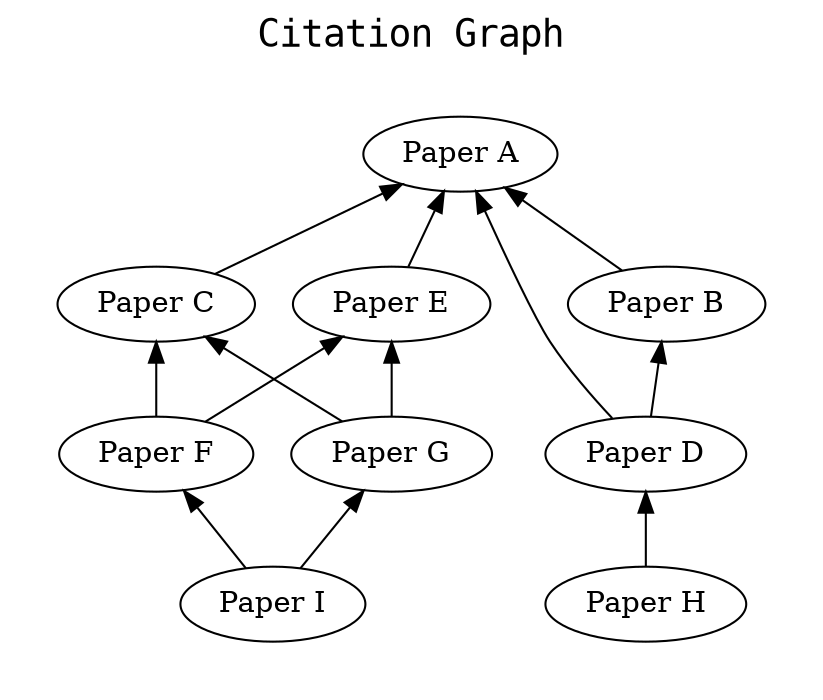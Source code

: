 digraph wt_run {
rankdir=BT

fontname=Courier; fontsize=18; labelloc=t
label="Citation Graph"

subgraph cluster_citations { label=""; color=white; penwidth=0
subgraph cluster_citations_inner { label=""; color=white

# paper nodes
"http://learningsparql.com/ns/papers#paperA" [label="Paper A"]
"http://learningsparql.com/ns/papers#paperB" [label="Paper B"]
"http://learningsparql.com/ns/papers#paperC" [label="Paper C"]
"http://learningsparql.com/ns/papers#paperD" [label="Paper D"]
"http://learningsparql.com/ns/papers#paperE" [label="Paper E"]
"http://learningsparql.com/ns/papers#paperF" [label="Paper F"]
"http://learningsparql.com/ns/papers#paperG" [label="Paper G"]
"http://learningsparql.com/ns/papers#paperH" [label="Paper H"]
"http://learningsparql.com/ns/papers#paperI" [label="Paper I"]

# citation edges
"http://learningsparql.com/ns/papers#paperB" -> "http://learningsparql.com/ns/papers#paperA"
"http://learningsparql.com/ns/papers#paperC" -> "http://learningsparql.com/ns/papers#paperA"
"http://learningsparql.com/ns/papers#paperD" -> "http://learningsparql.com/ns/papers#paperA"
"http://learningsparql.com/ns/papers#paperD" -> "http://learningsparql.com/ns/papers#paperB"
"http://learningsparql.com/ns/papers#paperE" -> "http://learningsparql.com/ns/papers#paperA"
"http://learningsparql.com/ns/papers#paperF" -> "http://learningsparql.com/ns/papers#paperC"
"http://learningsparql.com/ns/papers#paperF" -> "http://learningsparql.com/ns/papers#paperE"
"http://learningsparql.com/ns/papers#paperG" -> "http://learningsparql.com/ns/papers#paperC"
"http://learningsparql.com/ns/papers#paperG" -> "http://learningsparql.com/ns/papers#paperE"
"http://learningsparql.com/ns/papers#paperH" -> "http://learningsparql.com/ns/papers#paperD"
"http://learningsparql.com/ns/papers#paperI" -> "http://learningsparql.com/ns/papers#paperF"
"http://learningsparql.com/ns/papers#paperI" -> "http://learningsparql.com/ns/papers#paperG"

}}

}